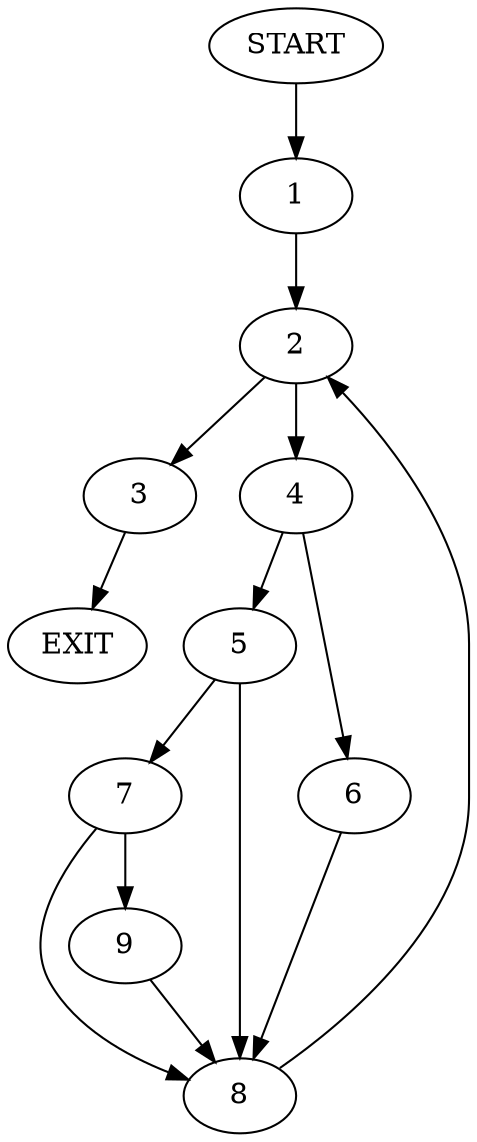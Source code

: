 digraph {
0 [label="START"];
1;
2;
3;
4;
5;
6;
7;
8;
9;
10 [label="EXIT"];
0 -> 1;
1 -> 2;
2 -> 3;
2 -> 4;
3 -> 10;
4 -> 5;
4 -> 6;
5 -> 7;
5 -> 8;
6 -> 8;
8 -> 2;
7 -> 9;
7 -> 8;
9 -> 8;
}